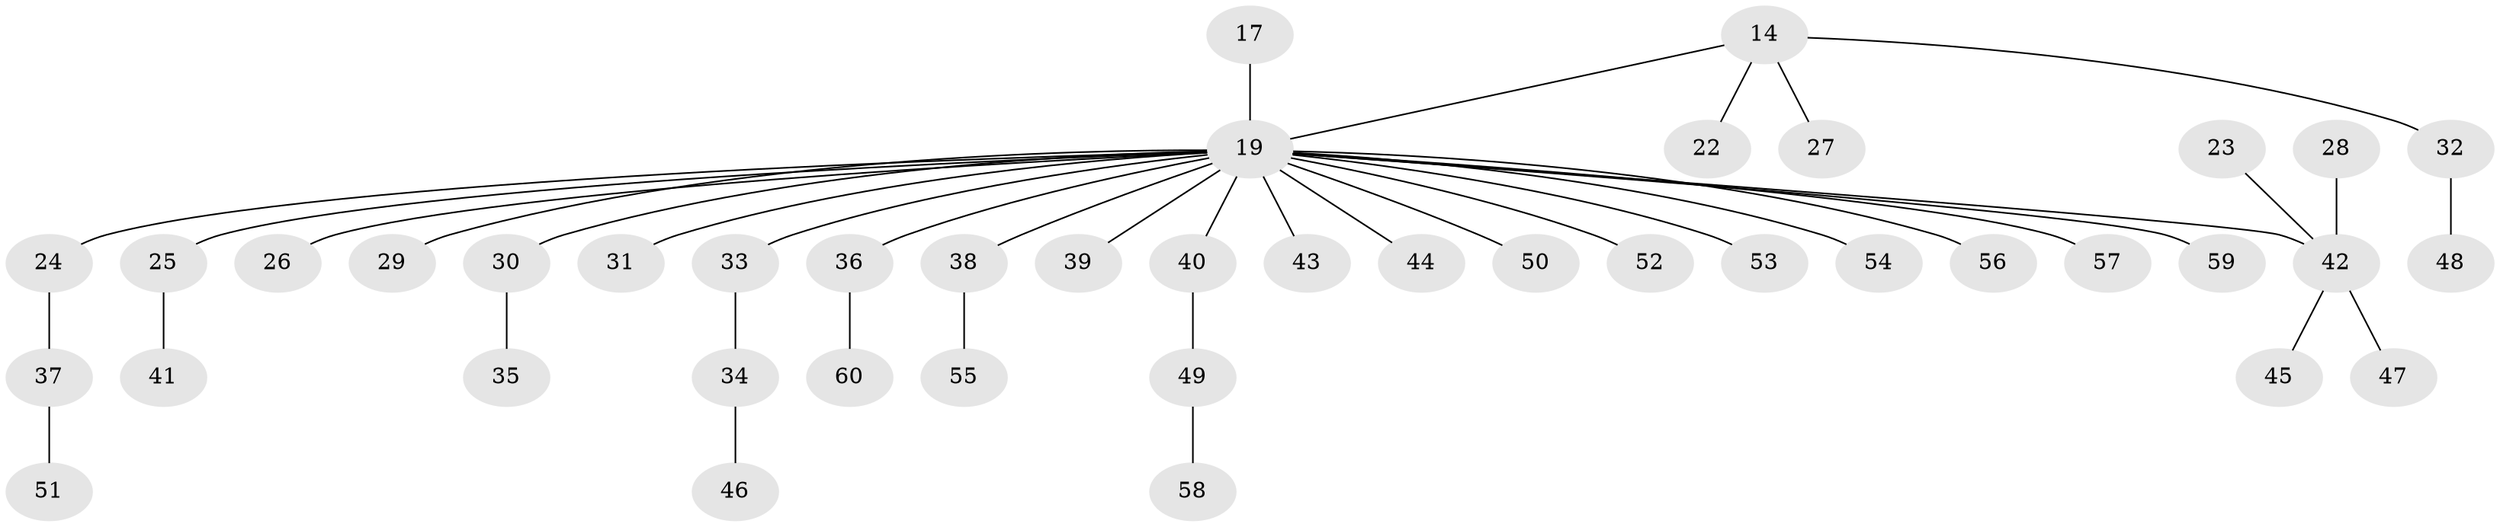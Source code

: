 // original degree distribution, {6: 0.016666666666666666, 4: 0.08333333333333333, 3: 0.08333333333333333, 8: 0.016666666666666666, 2: 0.2833333333333333, 1: 0.5, 5: 0.016666666666666666}
// Generated by graph-tools (version 1.1) at 2025/55/03/04/25 21:55:42]
// undirected, 42 vertices, 41 edges
graph export_dot {
graph [start="1"]
  node [color=gray90,style=filled];
  14;
  17;
  19 [super="+15+16+9+11+18+13"];
  22;
  23;
  24;
  25;
  26;
  27;
  28;
  29;
  30;
  31;
  32;
  33;
  34;
  35;
  36;
  37;
  38;
  39;
  40 [super="+7"];
  41;
  42 [super="+21+20"];
  43;
  44;
  45;
  46;
  47;
  48;
  49;
  50;
  51;
  52;
  53;
  54;
  55;
  56;
  57;
  58;
  59;
  60;
  14 -- 22;
  14 -- 27;
  14 -- 32;
  14 -- 19;
  17 -- 19;
  19 -- 52;
  19 -- 44;
  19 -- 50;
  19 -- 54;
  19 -- 26;
  19 -- 30;
  19 -- 40;
  19 -- 33;
  19 -- 42;
  19 -- 53;
  19 -- 24;
  19 -- 25;
  19 -- 56;
  19 -- 31;
  19 -- 59;
  19 -- 29;
  19 -- 36;
  19 -- 39;
  19 -- 57;
  19 -- 43;
  19 -- 38;
  23 -- 42;
  24 -- 37;
  25 -- 41;
  28 -- 42;
  30 -- 35;
  32 -- 48;
  33 -- 34;
  34 -- 46;
  36 -- 60;
  37 -- 51;
  38 -- 55;
  40 -- 49;
  42 -- 45;
  42 -- 47;
  49 -- 58;
}
